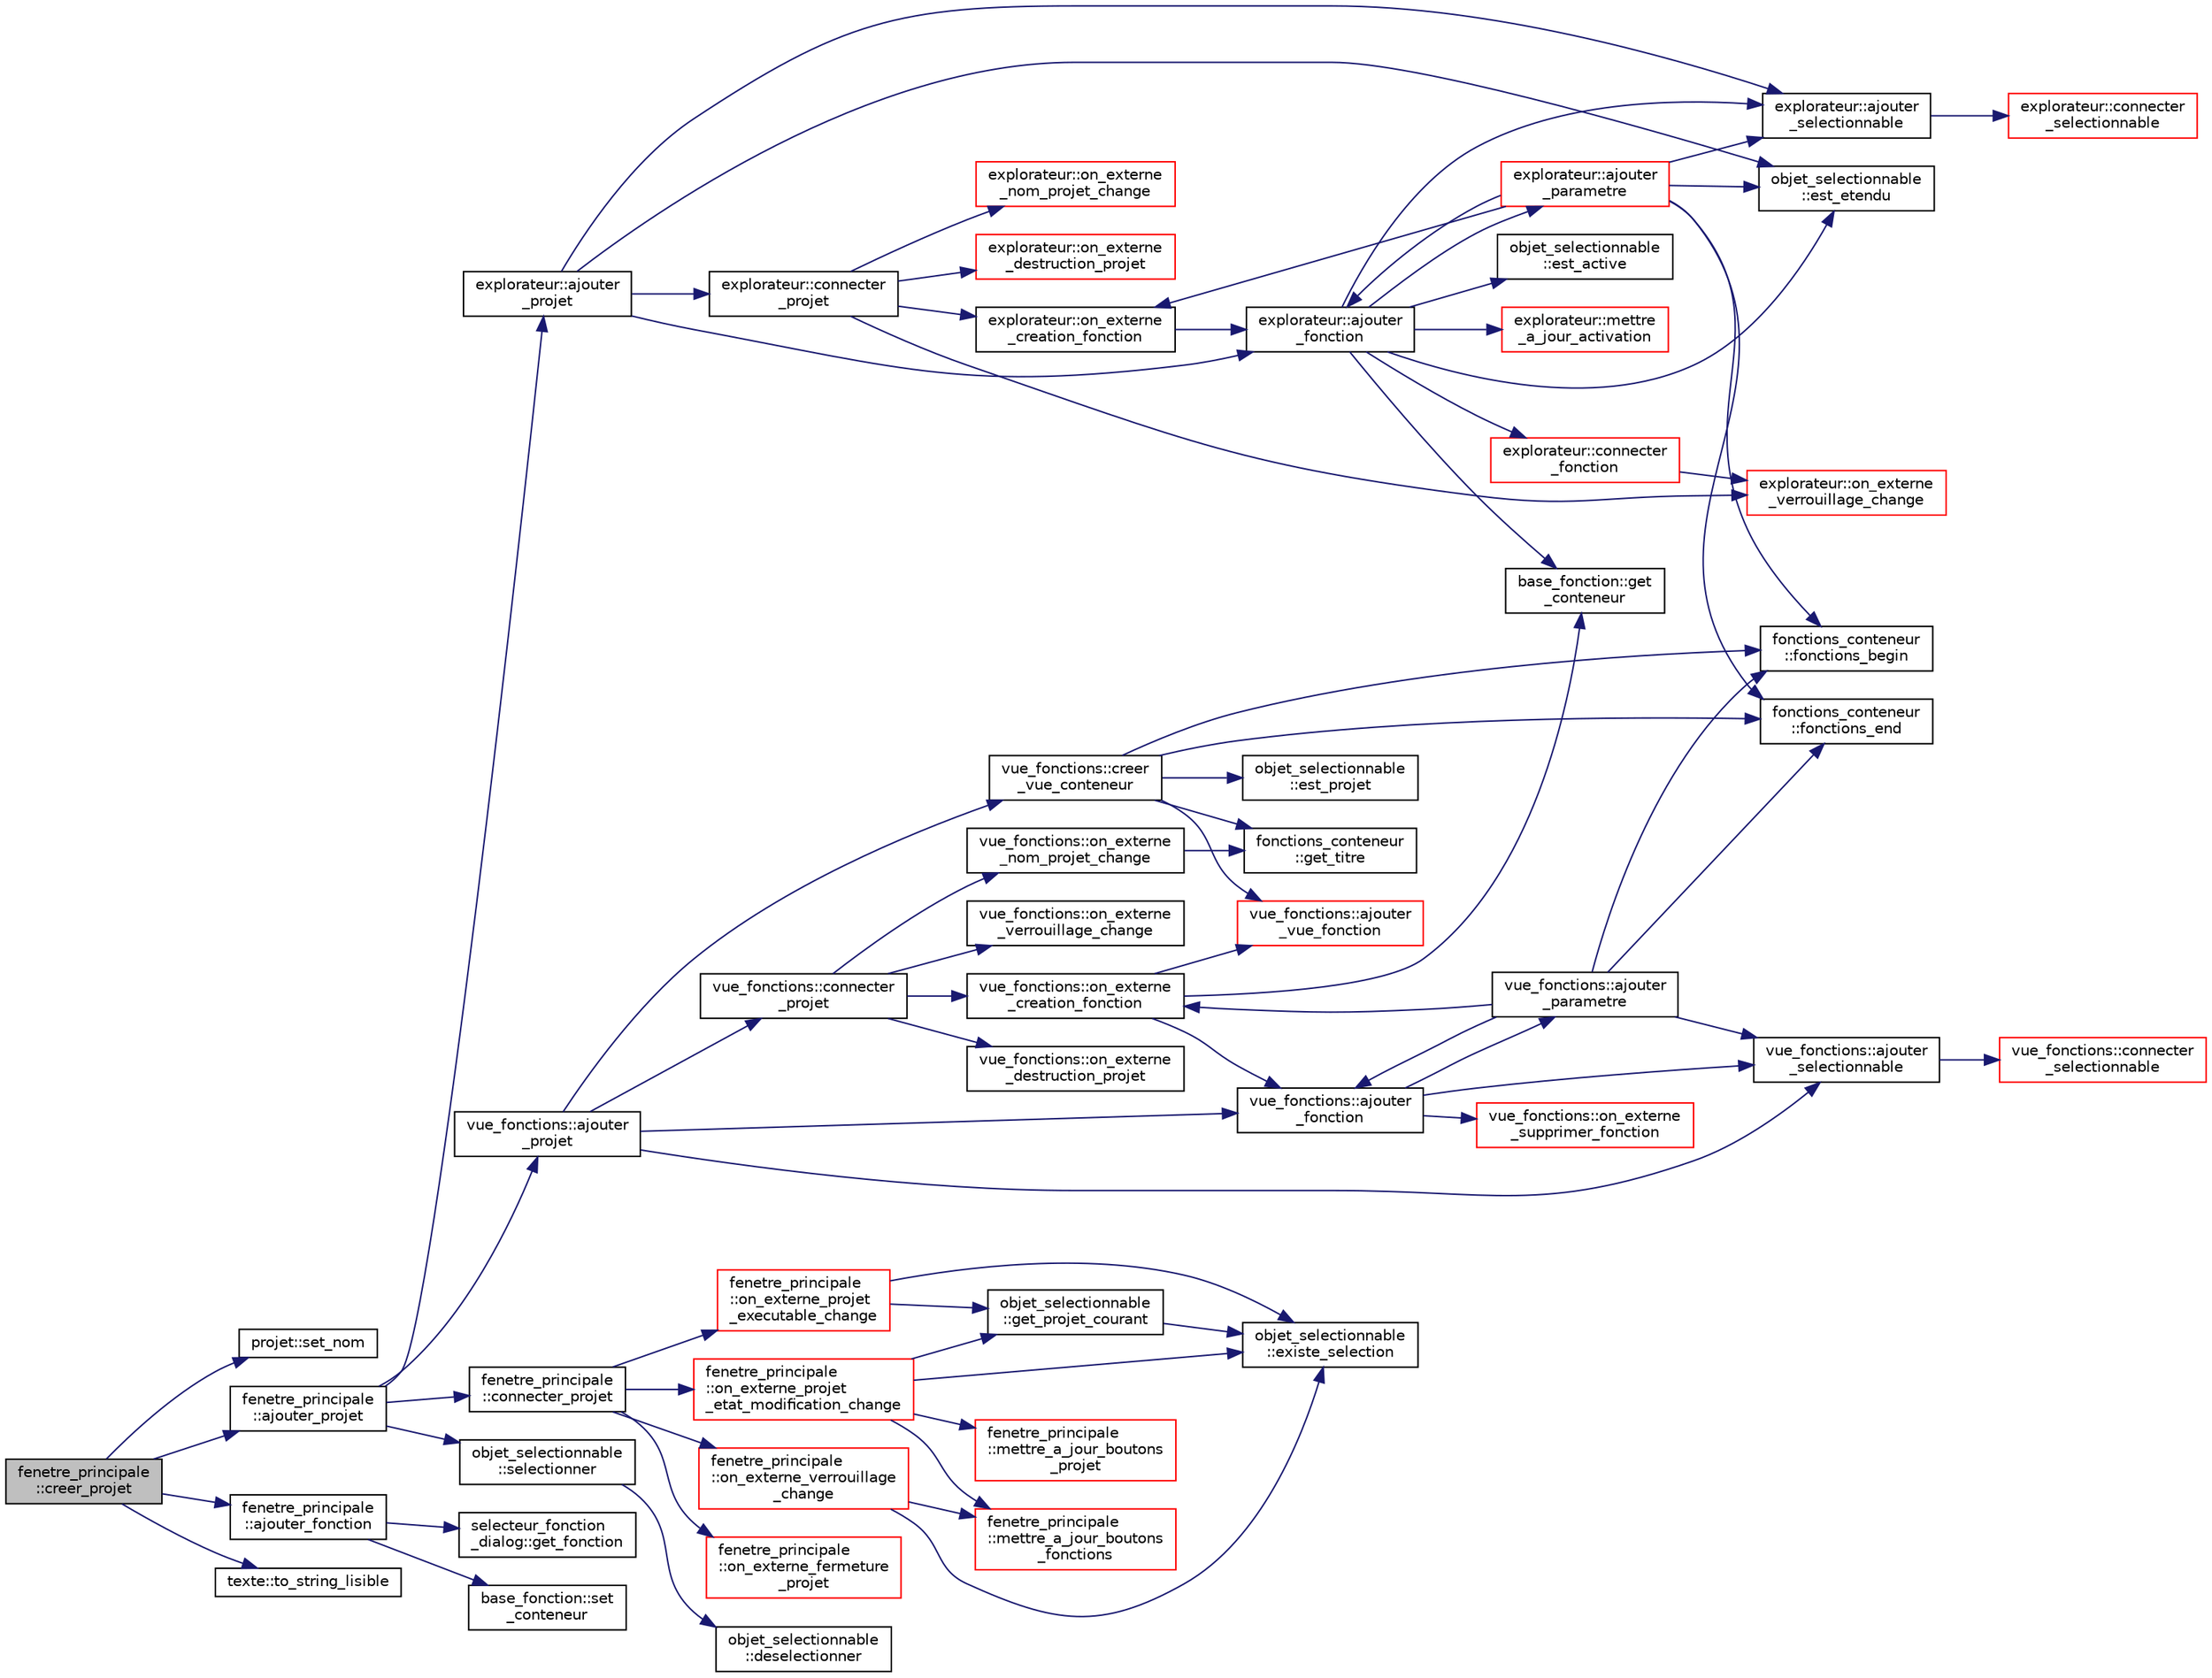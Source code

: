 digraph "fenetre_principale::creer_projet"
{
  edge [fontname="Helvetica",fontsize="10",labelfontname="Helvetica",labelfontsize="10"];
  node [fontname="Helvetica",fontsize="10",shape=record];
  rankdir="LR";
  Node478 [label="fenetre_principale\l::creer_projet",height=0.2,width=0.4,color="black", fillcolor="grey75", style="filled", fontcolor="black"];
  Node478 -> Node479 [color="midnightblue",fontsize="10",style="solid",fontname="Helvetica"];
  Node479 [label="projet::set_nom",height=0.2,width=0.4,color="black", fillcolor="white", style="filled",URL="$classprojet.html#a3020254e65eb57b4c36bf7990021ad2b"];
  Node478 -> Node480 [color="midnightblue",fontsize="10",style="solid",fontname="Helvetica"];
  Node480 [label="fenetre_principale\l::ajouter_projet",height=0.2,width=0.4,color="black", fillcolor="white", style="filled",URL="$classfenetre__principale.html#a36f89a276a3e7c84f23e953a1d1ed4c2",tooltip="Ajoute un nouveau projet donné. "];
  Node480 -> Node481 [color="midnightblue",fontsize="10",style="solid",fontname="Helvetica"];
  Node481 [label="explorateur::ajouter\l_projet",height=0.2,width=0.4,color="black", fillcolor="white", style="filled",URL="$classexplorateur.html#a187e3de9d541231a4e42cc18dd164c01"];
  Node481 -> Node482 [color="midnightblue",fontsize="10",style="solid",fontname="Helvetica"];
  Node482 [label="explorateur::ajouter\l_selectionnable",height=0.2,width=0.4,color="black", fillcolor="white", style="filled",URL="$classexplorateur.html#a887540b504bdc698ba2b8736fe0e9fdc"];
  Node482 -> Node483 [color="midnightblue",fontsize="10",style="solid",fontname="Helvetica"];
  Node483 [label="explorateur::connecter\l_selectionnable",height=0.2,width=0.4,color="red", fillcolor="white", style="filled",URL="$classexplorateur.html#ad22d29aa9fc32953c4b2b77c56d189db"];
  Node481 -> Node488 [color="midnightblue",fontsize="10",style="solid",fontname="Helvetica"];
  Node488 [label="explorateur::connecter\l_projet",height=0.2,width=0.4,color="black", fillcolor="white", style="filled",URL="$classexplorateur.html#a2a297d8a36310f5b657c06e13cff0b06"];
  Node488 -> Node489 [color="midnightblue",fontsize="10",style="solid",fontname="Helvetica"];
  Node489 [label="explorateur::on_externe\l_creation_fonction",height=0.2,width=0.4,color="black", fillcolor="white", style="filled",URL="$classexplorateur.html#a7f6b58995b31a6b09758e6af0c5988a0"];
  Node489 -> Node490 [color="midnightblue",fontsize="10",style="solid",fontname="Helvetica"];
  Node490 [label="explorateur::ajouter\l_fonction",height=0.2,width=0.4,color="black", fillcolor="white", style="filled",URL="$classexplorateur.html#a9da9de05eb1380d7dc9d0dddd85f2432"];
  Node490 -> Node491 [color="midnightblue",fontsize="10",style="solid",fontname="Helvetica"];
  Node491 [label="base_fonction::get\l_conteneur",height=0.2,width=0.4,color="black", fillcolor="white", style="filled",URL="$classbase__fonction.html#a3ae15ad4fd18fed8252fe6d10ca17d23"];
  Node490 -> Node482 [color="midnightblue",fontsize="10",style="solid",fontname="Helvetica"];
  Node490 -> Node492 [color="midnightblue",fontsize="10",style="solid",fontname="Helvetica"];
  Node492 [label="explorateur::ajouter\l_parametre",height=0.2,width=0.4,color="red", fillcolor="white", style="filled",URL="$classexplorateur.html#a4f9742e14126da0d20dd6161c005bcd2"];
  Node492 -> Node482 [color="midnightblue",fontsize="10",style="solid",fontname="Helvetica"];
  Node492 -> Node489 [color="midnightblue",fontsize="10",style="solid",fontname="Helvetica"];
  Node492 -> Node494 [color="midnightblue",fontsize="10",style="solid",fontname="Helvetica"];
  Node494 [label="fonctions_conteneur\l::fonctions_begin",height=0.2,width=0.4,color="black", fillcolor="white", style="filled",URL="$classfonctions__conteneur.html#aa1db33c3a0bf76b354e77b4a4324357a"];
  Node492 -> Node495 [color="midnightblue",fontsize="10",style="solid",fontname="Helvetica"];
  Node495 [label="fonctions_conteneur\l::fonctions_end",height=0.2,width=0.4,color="black", fillcolor="white", style="filled",URL="$classfonctions__conteneur.html#a165ee65380980b58b521a62810cd7e27"];
  Node492 -> Node490 [color="midnightblue",fontsize="10",style="solid",fontname="Helvetica"];
  Node492 -> Node496 [color="midnightblue",fontsize="10",style="solid",fontname="Helvetica"];
  Node496 [label="objet_selectionnable\l::est_etendu",height=0.2,width=0.4,color="black", fillcolor="white", style="filled",URL="$classobjet__selectionnable.html#af1e714963d861a9895ff590531396707"];
  Node490 -> Node497 [color="midnightblue",fontsize="10",style="solid",fontname="Helvetica"];
  Node497 [label="explorateur::mettre\l_a_jour_activation",height=0.2,width=0.4,color="red", fillcolor="white", style="filled",URL="$classexplorateur.html#a1c0d1a2f970f2b4d9560f33f74030f7a"];
  Node490 -> Node501 [color="midnightblue",fontsize="10",style="solid",fontname="Helvetica"];
  Node501 [label="objet_selectionnable\l::est_active",height=0.2,width=0.4,color="black", fillcolor="white", style="filled",URL="$classobjet__selectionnable.html#a9a0bf43723dd1656224cec9f3c42bba0"];
  Node490 -> Node496 [color="midnightblue",fontsize="10",style="solid",fontname="Helvetica"];
  Node490 -> Node502 [color="midnightblue",fontsize="10",style="solid",fontname="Helvetica"];
  Node502 [label="explorateur::connecter\l_fonction",height=0.2,width=0.4,color="red", fillcolor="white", style="filled",URL="$classexplorateur.html#a838a8a6442ebd91a5c242ea02c0fe3e2"];
  Node502 -> Node505 [color="midnightblue",fontsize="10",style="solid",fontname="Helvetica"];
  Node505 [label="explorateur::on_externe\l_verrouillage_change",height=0.2,width=0.4,color="red", fillcolor="white", style="filled",URL="$classexplorateur.html#afce2e984617f7198974bcd4db9c4175a"];
  Node488 -> Node505 [color="midnightblue",fontsize="10",style="solid",fontname="Helvetica"];
  Node488 -> Node510 [color="midnightblue",fontsize="10",style="solid",fontname="Helvetica"];
  Node510 [label="explorateur::on_externe\l_nom_projet_change",height=0.2,width=0.4,color="red", fillcolor="white", style="filled",URL="$classexplorateur.html#a9f74457a3d08f73b28f5c4eaaf01acc9"];
  Node488 -> Node512 [color="midnightblue",fontsize="10",style="solid",fontname="Helvetica"];
  Node512 [label="explorateur::on_externe\l_destruction_projet",height=0.2,width=0.4,color="red", fillcolor="white", style="filled",URL="$classexplorateur.html#ad7dd8e9faf432a50a821f76ff8c13e39"];
  Node481 -> Node490 [color="midnightblue",fontsize="10",style="solid",fontname="Helvetica"];
  Node481 -> Node496 [color="midnightblue",fontsize="10",style="solid",fontname="Helvetica"];
  Node480 -> Node515 [color="midnightblue",fontsize="10",style="solid",fontname="Helvetica"];
  Node515 [label="vue_fonctions::ajouter\l_projet",height=0.2,width=0.4,color="black", fillcolor="white", style="filled",URL="$classvue__fonctions.html#ac4069084e2d6cbc37f12f6c83519b1b0"];
  Node515 -> Node516 [color="midnightblue",fontsize="10",style="solid",fontname="Helvetica"];
  Node516 [label="vue_fonctions::ajouter\l_selectionnable",height=0.2,width=0.4,color="black", fillcolor="white", style="filled",URL="$classvue__fonctions.html#a77d4c5f3bb2ec3a1160c1d05c23b8bb0"];
  Node516 -> Node517 [color="midnightblue",fontsize="10",style="solid",fontname="Helvetica"];
  Node517 [label="vue_fonctions::connecter\l_selectionnable",height=0.2,width=0.4,color="red", fillcolor="white", style="filled",URL="$classvue__fonctions.html#a8b4d92b99c2f8bad26192a3d496cd97a"];
  Node515 -> Node531 [color="midnightblue",fontsize="10",style="solid",fontname="Helvetica"];
  Node531 [label="vue_fonctions::connecter\l_projet",height=0.2,width=0.4,color="black", fillcolor="white", style="filled",URL="$classvue__fonctions.html#a7a1bbb16655ef76c7ed9fe1eadc085fa"];
  Node531 -> Node532 [color="midnightblue",fontsize="10",style="solid",fontname="Helvetica"];
  Node532 [label="vue_fonctions::on_externe\l_creation_fonction",height=0.2,width=0.4,color="black", fillcolor="white", style="filled",URL="$classvue__fonctions.html#a83878c3919ac64ebcd7c04c7c1046888"];
  Node532 -> Node533 [color="midnightblue",fontsize="10",style="solid",fontname="Helvetica"];
  Node533 [label="vue_fonctions::ajouter\l_fonction",height=0.2,width=0.4,color="black", fillcolor="white", style="filled",URL="$classvue__fonctions.html#a5a635af08c44943e09830be4d8f6d041"];
  Node533 -> Node516 [color="midnightblue",fontsize="10",style="solid",fontname="Helvetica"];
  Node533 -> Node534 [color="midnightblue",fontsize="10",style="solid",fontname="Helvetica"];
  Node534 [label="vue_fonctions::ajouter\l_parametre",height=0.2,width=0.4,color="black", fillcolor="white", style="filled",URL="$classvue__fonctions.html#ac0eb435722cb06695d5a30456659f729"];
  Node534 -> Node516 [color="midnightblue",fontsize="10",style="solid",fontname="Helvetica"];
  Node534 -> Node532 [color="midnightblue",fontsize="10",style="solid",fontname="Helvetica"];
  Node534 -> Node494 [color="midnightblue",fontsize="10",style="solid",fontname="Helvetica"];
  Node534 -> Node495 [color="midnightblue",fontsize="10",style="solid",fontname="Helvetica"];
  Node534 -> Node533 [color="midnightblue",fontsize="10",style="solid",fontname="Helvetica"];
  Node533 -> Node535 [color="midnightblue",fontsize="10",style="solid",fontname="Helvetica"];
  Node535 [label="vue_fonctions::on_externe\l_supprimer_fonction",height=0.2,width=0.4,color="red", fillcolor="white", style="filled",URL="$classvue__fonctions.html#aabefa95bb20446100e0e06b13ce13709"];
  Node532 -> Node491 [color="midnightblue",fontsize="10",style="solid",fontname="Helvetica"];
  Node532 -> Node522 [color="midnightblue",fontsize="10",style="solid",fontname="Helvetica"];
  Node522 [label="vue_fonctions::ajouter\l_vue_fonction",height=0.2,width=0.4,color="red", fillcolor="white", style="filled",URL="$classvue__fonctions.html#a8965a0253e4ffc9fddb3fb4c595ff751",tooltip="Ajoute la vue de la fonction. "];
  Node531 -> Node539 [color="midnightblue",fontsize="10",style="solid",fontname="Helvetica"];
  Node539 [label="vue_fonctions::on_externe\l_nom_projet_change",height=0.2,width=0.4,color="black", fillcolor="white", style="filled",URL="$classvue__fonctions.html#a952b392ce79225a64e3f5528d745ff30"];
  Node539 -> Node521 [color="midnightblue",fontsize="10",style="solid",fontname="Helvetica"];
  Node521 [label="fonctions_conteneur\l::get_titre",height=0.2,width=0.4,color="black", fillcolor="white", style="filled",URL="$classfonctions__conteneur.html#ab81d1b229c4f0564ef2aef27345bf1ad"];
  Node531 -> Node540 [color="midnightblue",fontsize="10",style="solid",fontname="Helvetica"];
  Node540 [label="vue_fonctions::on_externe\l_verrouillage_change",height=0.2,width=0.4,color="black", fillcolor="white", style="filled",URL="$classvue__fonctions.html#ae1040e9a2b73fb1fbc17e1a0e438c036"];
  Node531 -> Node541 [color="midnightblue",fontsize="10",style="solid",fontname="Helvetica"];
  Node541 [label="vue_fonctions::on_externe\l_destruction_projet",height=0.2,width=0.4,color="black", fillcolor="white", style="filled",URL="$classvue__fonctions.html#a9ccf7aef7028a0240a4f5eb7d2c26169"];
  Node515 -> Node533 [color="midnightblue",fontsize="10",style="solid",fontname="Helvetica"];
  Node515 -> Node519 [color="midnightblue",fontsize="10",style="solid",fontname="Helvetica"];
  Node519 [label="vue_fonctions::creer\l_vue_conteneur",height=0.2,width=0.4,color="black", fillcolor="white", style="filled",URL="$classvue__fonctions.html#a43f442e02fedae787e0027e5c766cab4",tooltip="On crée la vue. "];
  Node519 -> Node520 [color="midnightblue",fontsize="10",style="solid",fontname="Helvetica"];
  Node520 [label="objet_selectionnable\l::est_projet",height=0.2,width=0.4,color="black", fillcolor="white", style="filled",URL="$classobjet__selectionnable.html#a49ea1a29523e46f099896477a2b43eaa"];
  Node519 -> Node521 [color="midnightblue",fontsize="10",style="solid",fontname="Helvetica"];
  Node519 -> Node494 [color="midnightblue",fontsize="10",style="solid",fontname="Helvetica"];
  Node519 -> Node495 [color="midnightblue",fontsize="10",style="solid",fontname="Helvetica"];
  Node519 -> Node522 [color="midnightblue",fontsize="10",style="solid",fontname="Helvetica"];
  Node480 -> Node542 [color="midnightblue",fontsize="10",style="solid",fontname="Helvetica"];
  Node542 [label="fenetre_principale\l::connecter_projet",height=0.2,width=0.4,color="black", fillcolor="white", style="filled",URL="$classfenetre__principale.html#a8a3a74f711670339243baf7c08d7ca05",tooltip="Ajoute les connections pour un projet donné. "];
  Node542 -> Node543 [color="midnightblue",fontsize="10",style="solid",fontname="Helvetica"];
  Node543 [label="fenetre_principale\l::on_externe_projet\l_etat_modification_change",height=0.2,width=0.4,color="red", fillcolor="white", style="filled",URL="$classfenetre__principale.html#aa3031f71451237710b8e71ffc9df4f23",tooltip="Fonction appelée lorsque l&#39;état de modification d&#39;un projet change. "];
  Node543 -> Node544 [color="midnightblue",fontsize="10",style="solid",fontname="Helvetica"];
  Node544 [label="objet_selectionnable\l::existe_selection",height=0.2,width=0.4,color="black", fillcolor="white", style="filled",URL="$classobjet__selectionnable.html#ad3c9ec08e1036a463b6b82176d52364d"];
  Node543 -> Node545 [color="midnightblue",fontsize="10",style="solid",fontname="Helvetica"];
  Node545 [label="objet_selectionnable\l::get_projet_courant",height=0.2,width=0.4,color="black", fillcolor="white", style="filled",URL="$classobjet__selectionnable.html#afdc2163828d829f786887b60e11e4717"];
  Node545 -> Node544 [color="midnightblue",fontsize="10",style="solid",fontname="Helvetica"];
  Node543 -> Node546 [color="midnightblue",fontsize="10",style="solid",fontname="Helvetica"];
  Node546 [label="fenetre_principale\l::mettre_a_jour_boutons\l_projet",height=0.2,width=0.4,color="red", fillcolor="white", style="filled",URL="$classfenetre__principale.html#a254e577618618631bd05597f6630fcc4",tooltip="Met à jour les boutons de la fenêtre selon un projet donné. "];
  Node543 -> Node550 [color="midnightblue",fontsize="10",style="solid",fontname="Helvetica"];
  Node550 [label="fenetre_principale\l::mettre_a_jour_boutons\l_fonctions",height=0.2,width=0.4,color="red", fillcolor="white", style="filled",URL="$classfenetre__principale.html#a0e4687512b180aef1eb6f75359b13cee",tooltip="Met à jour les boutons d&#39;ajout de fonctions selon un objet donné. "];
  Node542 -> Node556 [color="midnightblue",fontsize="10",style="solid",fontname="Helvetica"];
  Node556 [label="fenetre_principale\l::on_externe_projet\l_executable_change",height=0.2,width=0.4,color="red", fillcolor="white", style="filled",URL="$classfenetre__principale.html#aac51e3e43a291658385b410ad158f24d",tooltip="Fonction appelée lorsque l&#39;état d&#39;exécutabitlité d&#39;un projet change. "];
  Node556 -> Node544 [color="midnightblue",fontsize="10",style="solid",fontname="Helvetica"];
  Node556 -> Node545 [color="midnightblue",fontsize="10",style="solid",fontname="Helvetica"];
  Node542 -> Node559 [color="midnightblue",fontsize="10",style="solid",fontname="Helvetica"];
  Node559 [label="fenetre_principale\l::on_externe_verrouillage\l_change",height=0.2,width=0.4,color="red", fillcolor="white", style="filled",URL="$classfenetre__principale.html#a6a720767a355118833f47fdf265f134b",tooltip="Fonction appelée lorsqu&#39;il y a un changement de verrouillage d&#39;un objet. "];
  Node559 -> Node544 [color="midnightblue",fontsize="10",style="solid",fontname="Helvetica"];
  Node559 -> Node550 [color="midnightblue",fontsize="10",style="solid",fontname="Helvetica"];
  Node542 -> Node560 [color="midnightblue",fontsize="10",style="solid",fontname="Helvetica"];
  Node560 [label="fenetre_principale\l::on_externe_fermeture\l_projet",height=0.2,width=0.4,color="red", fillcolor="white", style="filled",URL="$classfenetre__principale.html#aed193870fa2381dc3add068169629d7b",tooltip="Fonction appelée lorsqu&#39;il y a une demande externe de fermeture d&#39;un projet. "];
  Node480 -> Node568 [color="midnightblue",fontsize="10",style="solid",fontname="Helvetica"];
  Node568 [label="objet_selectionnable\l::selectionner",height=0.2,width=0.4,color="black", fillcolor="white", style="filled",URL="$classobjet__selectionnable.html#a645da22be6e3f8747086da238e788fb9"];
  Node568 -> Node567 [color="midnightblue",fontsize="10",style="solid",fontname="Helvetica"];
  Node567 [label="objet_selectionnable\l::deselectionner",height=0.2,width=0.4,color="black", fillcolor="white", style="filled",URL="$classobjet__selectionnable.html#a555085da89b30b07349064bb54a26138"];
  Node478 -> Node569 [color="midnightblue",fontsize="10",style="solid",fontname="Helvetica"];
  Node569 [label="fenetre_principale\l::ajouter_fonction",height=0.2,width=0.4,color="black", fillcolor="white", style="filled",URL="$classfenetre__principale.html#a0257f102b5827b67ca870579e062232e",tooltip="Ajoute une fonction dans un conteneur donné. "];
  Node569 -> Node570 [color="midnightblue",fontsize="10",style="solid",fontname="Helvetica"];
  Node570 [label="selecteur_fonction\l_dialog::get_fonction",height=0.2,width=0.4,color="black", fillcolor="white", style="filled",URL="$classselecteur__fonction__dialog.html#a35a75e577db0e5ca0e9ac64b5202e176"];
  Node569 -> Node571 [color="midnightblue",fontsize="10",style="solid",fontname="Helvetica"];
  Node571 [label="base_fonction::set\l_conteneur",height=0.2,width=0.4,color="black", fillcolor="white", style="filled",URL="$classbase__fonction.html#aa487a07ab1961bfbdf04ddd3c72b4d3c"];
  Node478 -> Node572 [color="midnightblue",fontsize="10",style="solid",fontname="Helvetica"];
  Node572 [label="texte::to_string_lisible",height=0.2,width=0.4,color="black", fillcolor="white", style="filled",URL="$classtexte.html#a9c669914e39b9bd4075a6840ac923087"];
}
